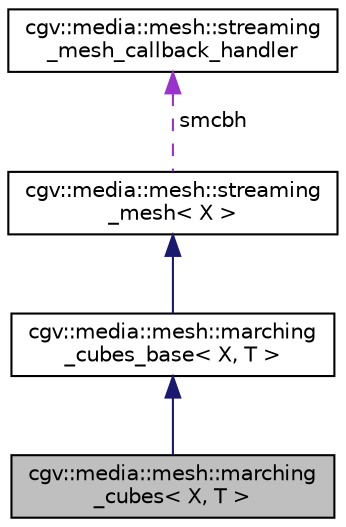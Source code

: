 digraph "cgv::media::mesh::marching_cubes&lt; X, T &gt;"
{
  bgcolor="transparent";
  edge [fontname="Helvetica",fontsize="10",labelfontname="Helvetica",labelfontsize="10"];
  node [fontname="Helvetica",fontsize="10",shape=record];
  Node1 [label="cgv::media::mesh::marching\l_cubes\< X, T \>",height=0.2,width=0.4,color="black", fillcolor="grey75", style="filled", fontcolor="black"];
  Node2 -> Node1 [dir="back",color="midnightblue",fontsize="10",style="solid",fontname="Helvetica"];
  Node2 [label="cgv::media::mesh::marching\l_cubes_base\< X, T \>",height=0.2,width=0.4,color="black",URL="$a00155.html",tooltip="class used to perform the marching cubes algorithm "];
  Node3 -> Node2 [dir="back",color="midnightblue",fontsize="10",style="solid",fontname="Helvetica"];
  Node3 [label="cgv::media::mesh::streaming\l_mesh\< X \>",height=0.2,width=0.4,color="black",URL="$a00159.html"];
  Node4 -> Node3 [dir="back",color="darkorchid3",fontsize="10",style="dashed",label=" smcbh" ,fontname="Helvetica"];
  Node4 [label="cgv::media::mesh::streaming\l_mesh_callback_handler",height=0.2,width=0.4,color="black",URL="$a00160.html"];
}
